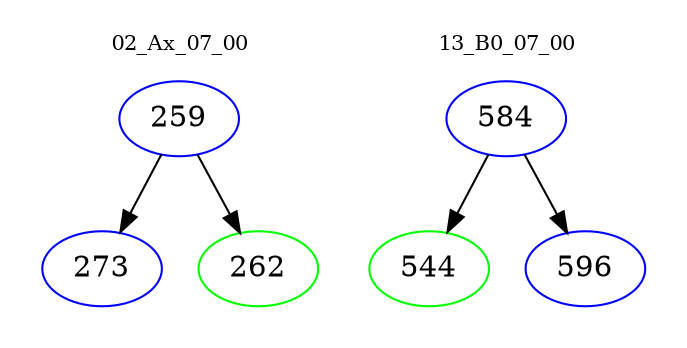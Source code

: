 digraph{
subgraph cluster_0 {
color = white
label = "02_Ax_07_00";
fontsize=10;
T0_259 [label="259", color="blue"]
T0_259 -> T0_273 [color="black"]
T0_273 [label="273", color="blue"]
T0_259 -> T0_262 [color="black"]
T0_262 [label="262", color="green"]
}
subgraph cluster_1 {
color = white
label = "13_B0_07_00";
fontsize=10;
T1_584 [label="584", color="blue"]
T1_584 -> T1_544 [color="black"]
T1_544 [label="544", color="green"]
T1_584 -> T1_596 [color="black"]
T1_596 [label="596", color="blue"]
}
}
